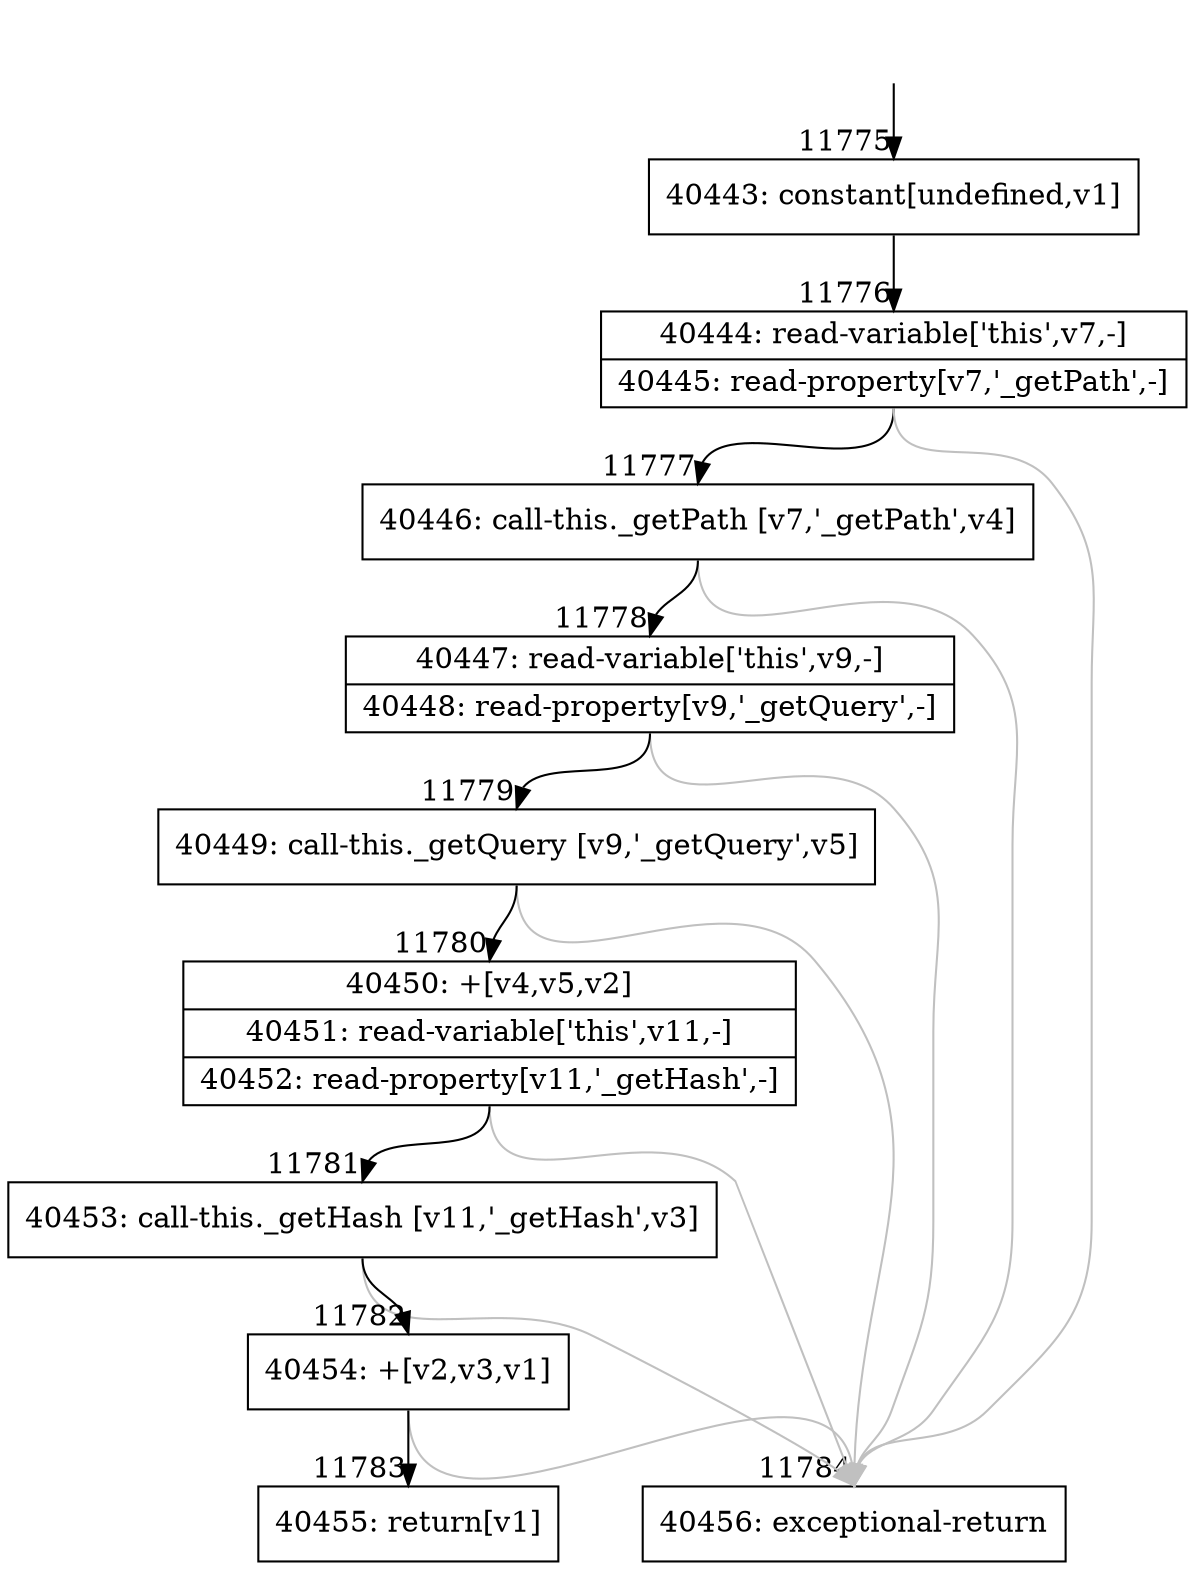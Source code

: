 digraph {
rankdir="TD"
BB_entry972[shape=none,label=""];
BB_entry972 -> BB11775 [tailport=s, headport=n, headlabel="    11775"]
BB11775 [shape=record label="{40443: constant[undefined,v1]}" ] 
BB11775 -> BB11776 [tailport=s, headport=n, headlabel="      11776"]
BB11776 [shape=record label="{40444: read-variable['this',v7,-]|40445: read-property[v7,'_getPath',-]}" ] 
BB11776 -> BB11777 [tailport=s, headport=n, headlabel="      11777"]
BB11776 -> BB11784 [tailport=s, headport=n, color=gray, headlabel="      11784"]
BB11777 [shape=record label="{40446: call-this._getPath [v7,'_getPath',v4]}" ] 
BB11777 -> BB11778 [tailport=s, headport=n, headlabel="      11778"]
BB11777 -> BB11784 [tailport=s, headport=n, color=gray]
BB11778 [shape=record label="{40447: read-variable['this',v9,-]|40448: read-property[v9,'_getQuery',-]}" ] 
BB11778 -> BB11779 [tailport=s, headport=n, headlabel="      11779"]
BB11778 -> BB11784 [tailport=s, headport=n, color=gray]
BB11779 [shape=record label="{40449: call-this._getQuery [v9,'_getQuery',v5]}" ] 
BB11779 -> BB11780 [tailport=s, headport=n, headlabel="      11780"]
BB11779 -> BB11784 [tailport=s, headport=n, color=gray]
BB11780 [shape=record label="{40450: +[v4,v5,v2]|40451: read-variable['this',v11,-]|40452: read-property[v11,'_getHash',-]}" ] 
BB11780 -> BB11781 [tailport=s, headport=n, headlabel="      11781"]
BB11780 -> BB11784 [tailport=s, headport=n, color=gray]
BB11781 [shape=record label="{40453: call-this._getHash [v11,'_getHash',v3]}" ] 
BB11781 -> BB11782 [tailport=s, headport=n, headlabel="      11782"]
BB11781 -> BB11784 [tailport=s, headport=n, color=gray]
BB11782 [shape=record label="{40454: +[v2,v3,v1]}" ] 
BB11782 -> BB11783 [tailport=s, headport=n, headlabel="      11783"]
BB11782 -> BB11784 [tailport=s, headport=n, color=gray]
BB11783 [shape=record label="{40455: return[v1]}" ] 
BB11784 [shape=record label="{40456: exceptional-return}" ] 
//#$~ 21778
}
